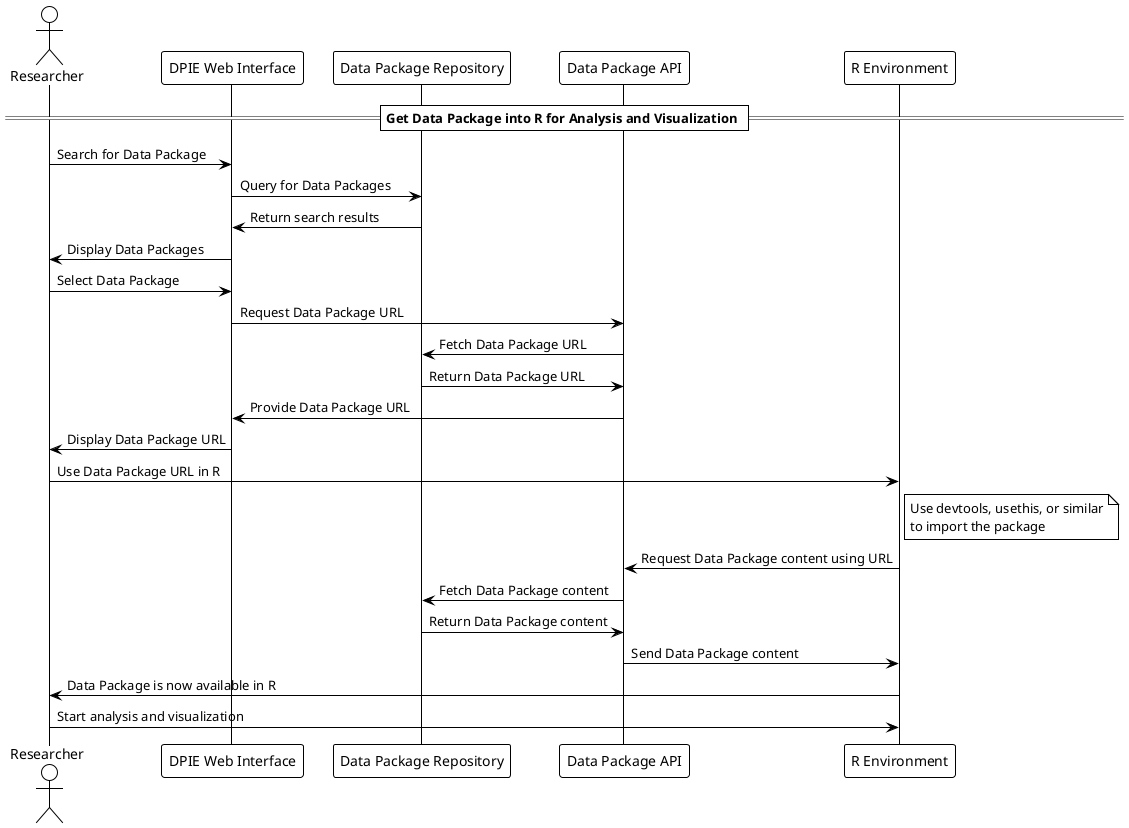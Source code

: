 @startuml
!theme plain

actor Researcher as researcher
participant "DPIE Web Interface" as webUI
participant "Data Package Repository" as repository
participant "Data Package API" as api
participant "R Environment" as rEnv

== Get Data Package into R for Analysis and Visualization ==

researcher -> webUI : Search for Data Package
webUI -> repository : Query for Data Packages
repository -> webUI : Return search results
webUI -> researcher : Display Data Packages

researcher -> webUI : Select Data Package
webUI -> api : Request Data Package URL
api -> repository : Fetch Data Package URL
repository -> api : Return Data Package URL
api -> webUI : Provide Data Package URL
webUI -> researcher : Display Data Package URL

researcher -> rEnv : Use Data Package URL in R
note right of rEnv : Use \`devtools\`, \`usethis\`, or similar\nto import the package
rEnv -> api : Request Data Package content using URL
api -> repository : Fetch Data Package content
repository -> api : Return Data Package content
api -> rEnv : Send Data Package content
rEnv -> researcher : Data Package is now available in R

researcher -> rEnv : Start analysis and visualization

@enduml